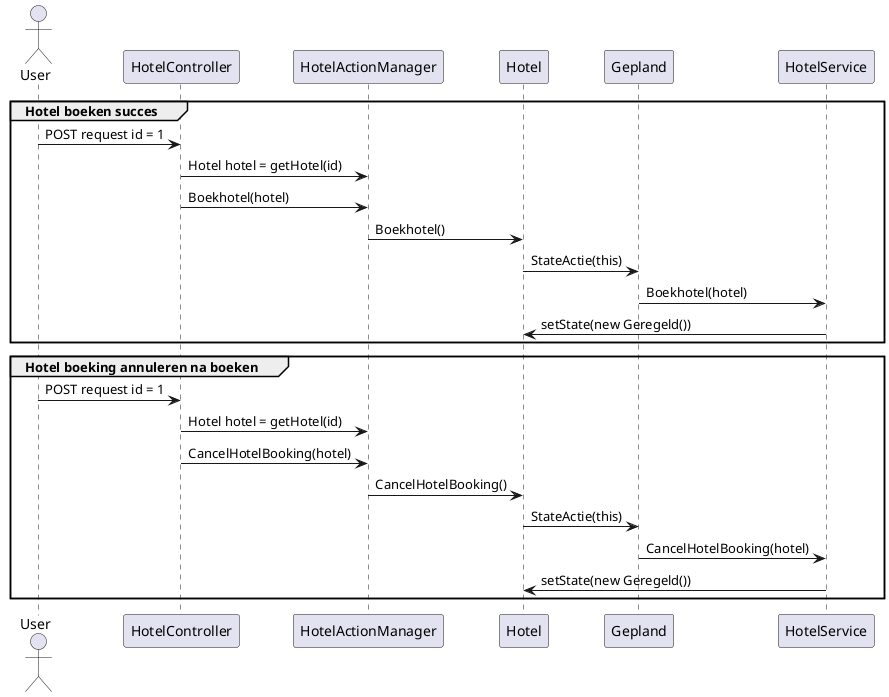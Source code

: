 @startuml Adapter Pattern Sequence Diagram
actor User

group Hotel boeken succes
    User -> HotelController : POST request id = 1
    HotelController -> HotelActionManager :Hotel hotel = getHotel(id)
    HotelController -> HotelActionManager :Boekhotel(hotel)
    HotelActionManager -> Hotel: Boekhotel()
    Hotel -> Gepland : StateActie(this)
    Gepland -> HotelService : Boekhotel(hotel)
    HotelService -> Hotel : setState(new Geregeld())
end

group Hotel boeking annuleren na boeken
    User -> HotelController : POST request id = 1
    HotelController -> HotelActionManager :Hotel hotel = getHotel(id)
    HotelController -> HotelActionManager :CancelHotelBooking(hotel)
    HotelActionManager -> Hotel: CancelHotelBooking()
    Hotel -> Gepland : StateActie(this)
    Gepland -> HotelService : CancelHotelBooking(hotel)
    HotelService -> Hotel : setState(new Geregeld())
end
@enduml
